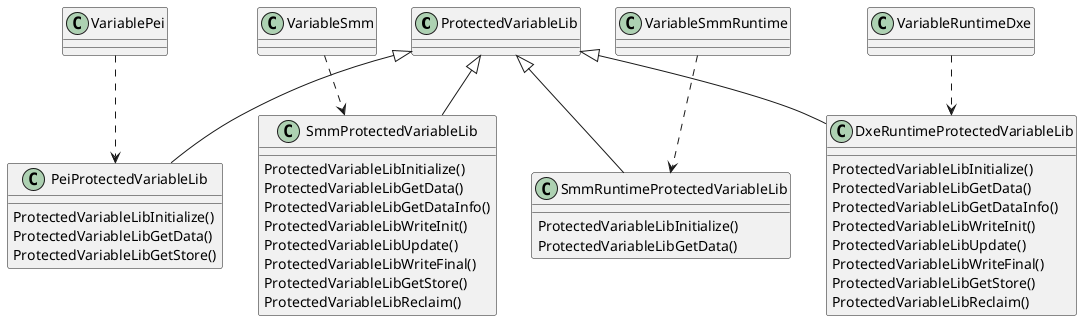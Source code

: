 @startuml ProtectedVariableLib instances
    ProtectedVariableLib <|-- PeiProtectedVariableLib
    PeiProtectedVariableLib : ProtectedVariableLibInitialize()
    PeiProtectedVariableLib : ProtectedVariableLibGetData()
    PeiProtectedVariableLib : ProtectedVariableLibGetStore()

    ProtectedVariableLib <|-- SmmProtectedVariableLib
    SmmProtectedVariableLib : ProtectedVariableLibInitialize()
    SmmProtectedVariableLib : ProtectedVariableLibGetData()
    SmmProtectedVariableLib : ProtectedVariableLibGetDataInfo()
    SmmProtectedVariableLib : ProtectedVariableLibWriteInit()
    SmmProtectedVariableLib : ProtectedVariableLibUpdate()
    SmmProtectedVariableLib : ProtectedVariableLibWriteFinal()
    SmmProtectedVariableLib : ProtectedVariableLibGetStore()
    SmmProtectedVariableLib : ProtectedVariableLibReclaim()

    ProtectedVariableLib <|-- SmmRuntimeProtectedVariableLib
    SmmRuntimeProtectedVariableLib : ProtectedVariableLibInitialize()
    SmmRuntimeProtectedVariableLib : ProtectedVariableLibGetData()

    ProtectedVariableLib <|-- DxeRuntimeProtectedVariableLib
    DxeRuntimeProtectedVariableLib : ProtectedVariableLibInitialize()
    DxeRuntimeProtectedVariableLib : ProtectedVariableLibGetData()
    DxeRuntimeProtectedVariableLib : ProtectedVariableLibGetDataInfo()
    DxeRuntimeProtectedVariableLib : ProtectedVariableLibWriteInit()
    DxeRuntimeProtectedVariableLib : ProtectedVariableLibUpdate()
    DxeRuntimeProtectedVariableLib : ProtectedVariableLibWriteFinal()
    DxeRuntimeProtectedVariableLib : ProtectedVariableLibGetStore()
    DxeRuntimeProtectedVariableLib : ProtectedVariableLibReclaim()

    VariablePei ..> PeiProtectedVariableLib
    VariableSmm ..> SmmProtectedVariableLib
    VariableSmmRuntime ..> SmmRuntimeProtectedVariableLib
    VariableRuntimeDxe ..> DxeRuntimeProtectedVariableLib
@enduml
